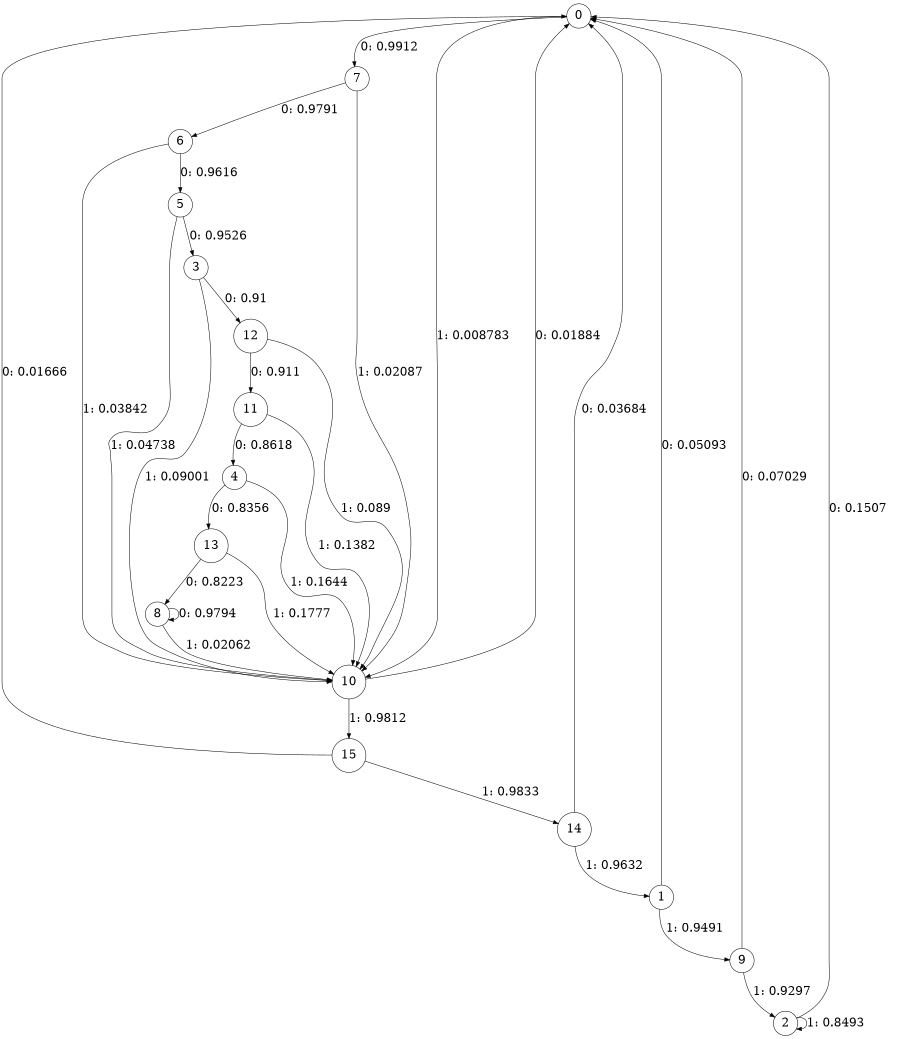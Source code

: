 digraph "ch1_both_grouped_df_L10" {
size = "6,8.5";
ratio = "fill";
node [shape = circle];
node [fontsize = 24];
edge [fontsize = 24];
0 -> 7 [label = "0: 0.9912   "];
0 -> 10 [label = "1: 0.008783  "];
1 -> 0 [label = "0: 0.05093  "];
1 -> 9 [label = "1: 0.9491   "];
2 -> 0 [label = "0: 0.1507   "];
2 -> 2 [label = "1: 0.8493   "];
3 -> 12 [label = "0: 0.91     "];
3 -> 10 [label = "1: 0.09001  "];
4 -> 13 [label = "0: 0.8356   "];
4 -> 10 [label = "1: 0.1644   "];
5 -> 3 [label = "0: 0.9526   "];
5 -> 10 [label = "1: 0.04738  "];
6 -> 5 [label = "0: 0.9616   "];
6 -> 10 [label = "1: 0.03842  "];
7 -> 6 [label = "0: 0.9791   "];
7 -> 10 [label = "1: 0.02087  "];
8 -> 8 [label = "0: 0.9794   "];
8 -> 10 [label = "1: 0.02062  "];
9 -> 0 [label = "0: 0.07029  "];
9 -> 2 [label = "1: 0.9297   "];
10 -> 0 [label = "0: 0.01884  "];
10 -> 15 [label = "1: 0.9812   "];
11 -> 4 [label = "0: 0.8618   "];
11 -> 10 [label = "1: 0.1382   "];
12 -> 11 [label = "0: 0.911    "];
12 -> 10 [label = "1: 0.089    "];
13 -> 8 [label = "0: 0.8223   "];
13 -> 10 [label = "1: 0.1777   "];
14 -> 0 [label = "0: 0.03684  "];
14 -> 1 [label = "1: 0.9632   "];
15 -> 0 [label = "0: 0.01666  "];
15 -> 14 [label = "1: 0.9833   "];
}
